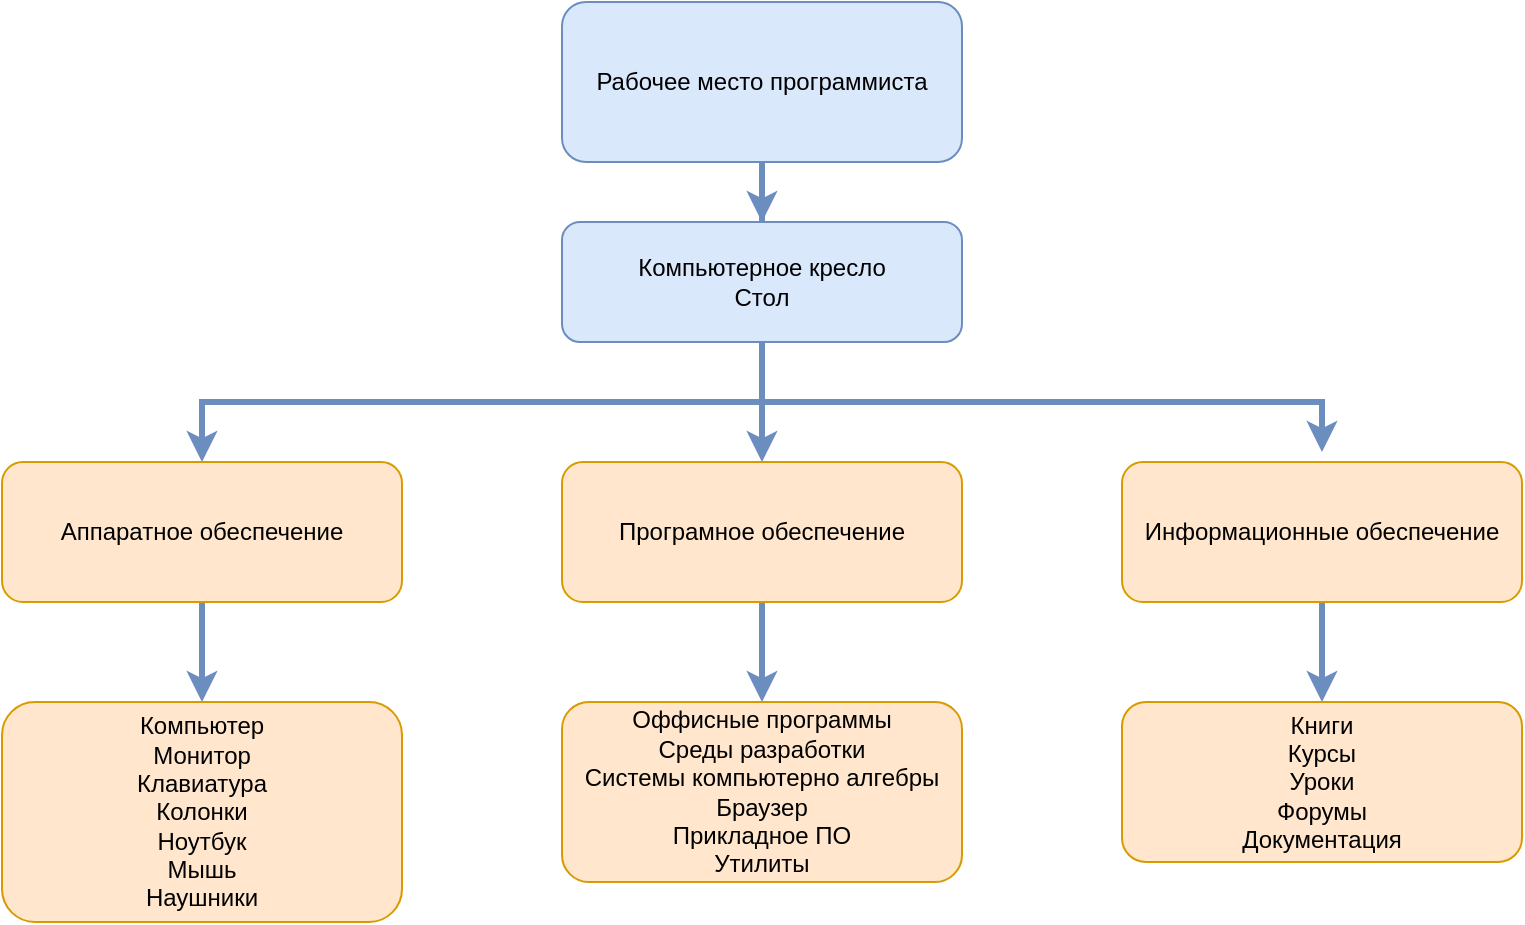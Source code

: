 <mxfile version="15.8.7" type="device"><diagram id="Tjrueaf2YyATgQywkjKq" name="Страница 1"><mxGraphModel dx="868" dy="553" grid="1" gridSize="10" guides="1" tooltips="1" connect="1" arrows="1" fold="1" page="1" pageScale="1" pageWidth="1169" pageHeight="827" math="0" shadow="0"><root><mxCell id="0"/><mxCell id="1" parent="0"/><mxCell id="X143SGTasXnWP1YPW8JA-10" style="edgeStyle=orthogonalEdgeStyle;rounded=0;orthogonalLoop=1;jettySize=auto;html=1;exitX=0.5;exitY=1;exitDx=0;exitDy=0;strokeWidth=3;fillColor=#dae8fc;strokeColor=#6c8ebf;curved=1;" parent="1" source="X143SGTasXnWP1YPW8JA-1" target="X143SGTasXnWP1YPW8JA-4" edge="1"><mxGeometry relative="1" as="geometry"/></mxCell><mxCell id="X143SGTasXnWP1YPW8JA-11" style="edgeStyle=orthogonalEdgeStyle;rounded=0;orthogonalLoop=1;jettySize=auto;html=1;exitX=0.5;exitY=1;exitDx=0;exitDy=0;entryX=0.5;entryY=0;entryDx=0;entryDy=0;strokeWidth=3;fillColor=#dae8fc;strokeColor=#6c8ebf;" parent="1" edge="1"><mxGeometry relative="1" as="geometry"><Array as="points"><mxPoint x="460" y="240"/><mxPoint x="740" y="240"/></Array><mxPoint x="460" y="115" as="sourcePoint"/><mxPoint x="740" y="265" as="targetPoint"/></mxGeometry></mxCell><mxCell id="X143SGTasXnWP1YPW8JA-12" style="edgeStyle=orthogonalEdgeStyle;rounded=0;orthogonalLoop=1;jettySize=auto;html=1;strokeWidth=3;fillColor=#dae8fc;strokeColor=#6c8ebf;" parent="1" target="X143SGTasXnWP1YPW8JA-2" edge="1"><mxGeometry relative="1" as="geometry"><mxPoint x="460" y="210" as="sourcePoint"/><Array as="points"><mxPoint x="460" y="240"/><mxPoint x="180" y="240"/></Array></mxGeometry></mxCell><mxCell id="H841tA-vKz7ciHjZHPFi-17" style="edgeStyle=orthogonalEdgeStyle;rounded=0;orthogonalLoop=1;jettySize=auto;html=1;exitX=0.5;exitY=1;exitDx=0;exitDy=0;fillColor=#dae8fc;strokeColor=#6c8ebf;strokeWidth=3;" edge="1" parent="1" source="X143SGTasXnWP1YPW8JA-1" target="H841tA-vKz7ciHjZHPFi-15"><mxGeometry relative="1" as="geometry"/></mxCell><mxCell id="X143SGTasXnWP1YPW8JA-1" value="Рабочее место программиста" style="rounded=1;whiteSpace=wrap;html=1;fillColor=#dae8fc;strokeColor=#6c8ebf;" parent="1" vertex="1"><mxGeometry x="360" y="40" width="200" height="80" as="geometry"/></mxCell><mxCell id="X143SGTasXnWP1YPW8JA-15" style="edgeStyle=orthogonalEdgeStyle;rounded=0;orthogonalLoop=1;jettySize=auto;html=1;exitX=0.5;exitY=1;exitDx=0;exitDy=0;strokeWidth=3;fillColor=#dae8fc;strokeColor=#6c8ebf;" parent="1" source="X143SGTasXnWP1YPW8JA-2" target="X143SGTasXnWP1YPW8JA-5" edge="1"><mxGeometry relative="1" as="geometry"/></mxCell><mxCell id="X143SGTasXnWP1YPW8JA-2" value="Аппаратное обеспечение" style="rounded=1;whiteSpace=wrap;html=1;fillColor=#ffe6cc;strokeColor=#d79b00;" parent="1" vertex="1"><mxGeometry x="80" y="270" width="200" height="70" as="geometry"/></mxCell><mxCell id="X143SGTasXnWP1YPW8JA-14" style="edgeStyle=orthogonalEdgeStyle;rounded=0;orthogonalLoop=1;jettySize=auto;html=1;exitX=0.5;exitY=1;exitDx=0;exitDy=0;strokeWidth=3;fillColor=#dae8fc;strokeColor=#6c8ebf;" parent="1" source="X143SGTasXnWP1YPW8JA-3" target="X143SGTasXnWP1YPW8JA-7" edge="1"><mxGeometry relative="1" as="geometry"/></mxCell><mxCell id="X143SGTasXnWP1YPW8JA-3" value="Информационные обеспечение" style="rounded=1;whiteSpace=wrap;html=1;fillColor=#ffe6cc;strokeColor=#d79b00;" parent="1" vertex="1"><mxGeometry x="640" y="270" width="200" height="70" as="geometry"/></mxCell><mxCell id="X143SGTasXnWP1YPW8JA-13" style="edgeStyle=orthogonalEdgeStyle;rounded=0;orthogonalLoop=1;jettySize=auto;html=1;exitX=0.5;exitY=1;exitDx=0;exitDy=0;strokeWidth=3;fillColor=#dae8fc;strokeColor=#6c8ebf;" parent="1" source="X143SGTasXnWP1YPW8JA-4" edge="1"><mxGeometry relative="1" as="geometry"><mxPoint x="460" y="390" as="targetPoint"/></mxGeometry></mxCell><mxCell id="X143SGTasXnWP1YPW8JA-4" value="Програмное обеспечение" style="rounded=1;whiteSpace=wrap;html=1;fillColor=#ffe6cc;strokeColor=#d79b00;" parent="1" vertex="1"><mxGeometry x="360" y="270" width="200" height="70" as="geometry"/></mxCell><mxCell id="X143SGTasXnWP1YPW8JA-5" value="Компьютер&lt;br&gt;Монитор&lt;br&gt;Клавиатура&lt;br&gt;Колонки&lt;br&gt;Ноутбук&lt;br&gt;Мышь&lt;br&gt;Наушники&lt;br&gt;" style="rounded=1;whiteSpace=wrap;html=1;fillColor=#ffe6cc;strokeColor=#d79b00;" parent="1" vertex="1"><mxGeometry x="80" y="390" width="200" height="110" as="geometry"/></mxCell><mxCell id="X143SGTasXnWP1YPW8JA-6" value="Оффисные программы&lt;br&gt;Среды разработки&lt;br&gt;Системы компьютерно алгебры&lt;br&gt;Браузер&lt;br&gt;Прикладное ПО&lt;br&gt;Утилиты" style="rounded=1;whiteSpace=wrap;html=1;fillColor=#ffe6cc;strokeColor=#d79b00;" parent="1" vertex="1"><mxGeometry x="360" y="390" width="200" height="90" as="geometry"/></mxCell><mxCell id="X143SGTasXnWP1YPW8JA-7" value="Книги&lt;br&gt;Курсы&lt;br&gt;Уроки&lt;br&gt;Форумы&lt;br&gt;Документация" style="rounded=1;whiteSpace=wrap;html=1;fillColor=#ffe6cc;strokeColor=#d79b00;" parent="1" vertex="1"><mxGeometry x="640" y="390" width="200" height="80" as="geometry"/></mxCell><mxCell id="H841tA-vKz7ciHjZHPFi-15" value="Компьютерное кресло&lt;br&gt;Стол" style="rounded=1;whiteSpace=wrap;html=1;fillColor=#dae8fc;strokeColor=#6c8ebf;" vertex="1" parent="1"><mxGeometry x="360" y="150" width="200" height="60" as="geometry"/></mxCell></root></mxGraphModel></diagram></mxfile>